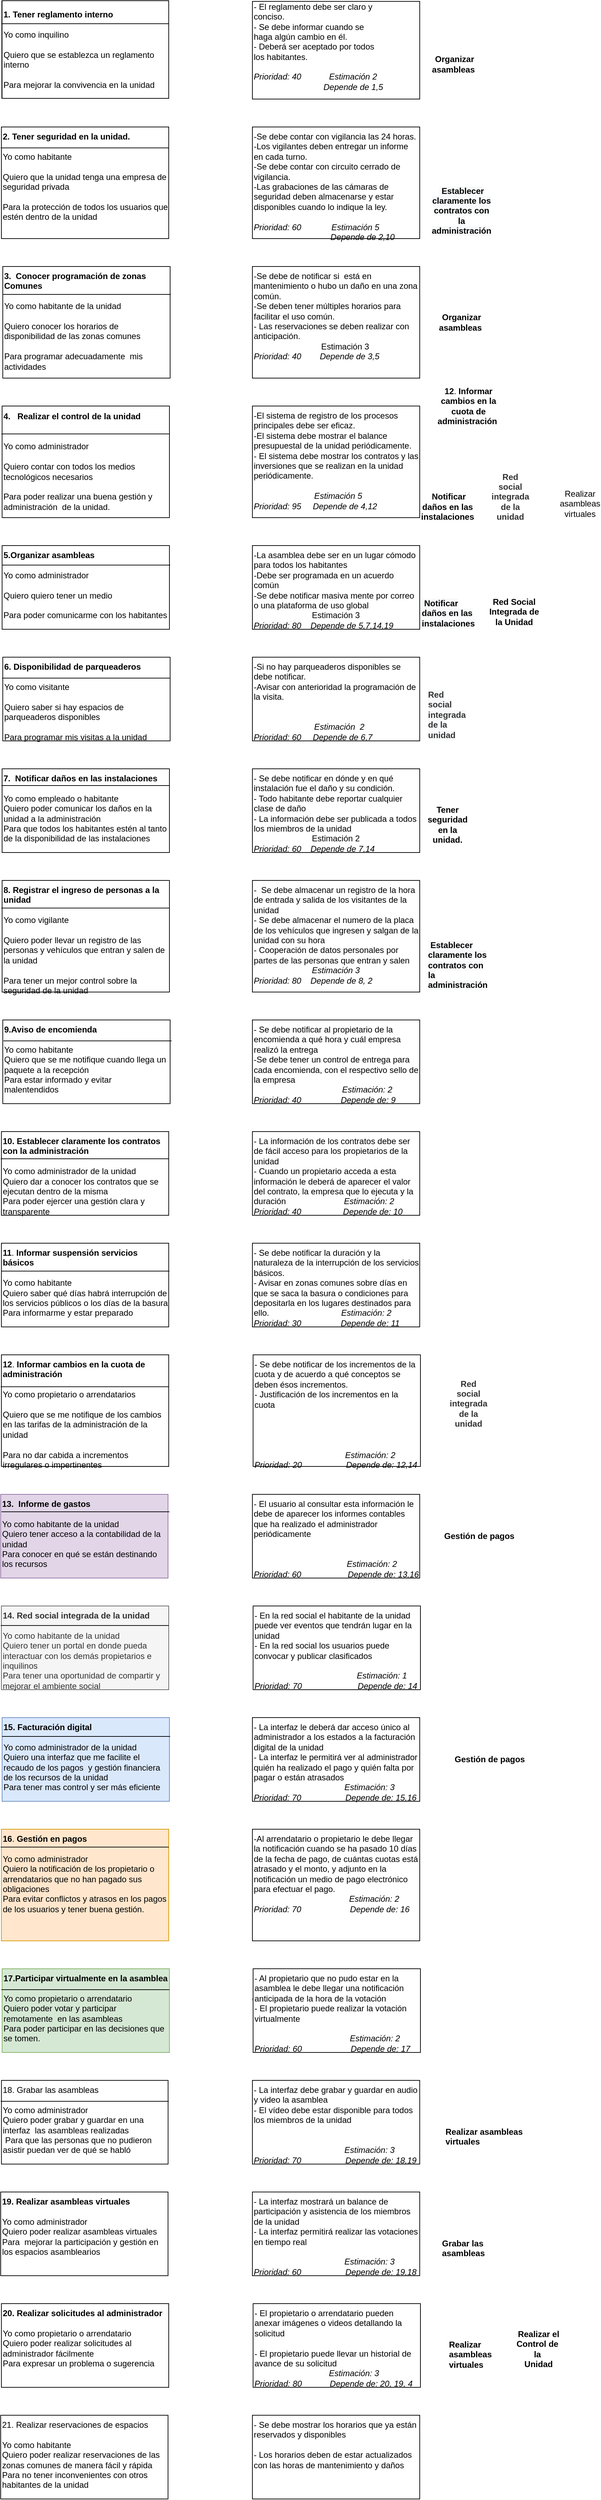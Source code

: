 <mxfile version="13.6.5" type="github">
  <diagram id="wNBqWbaNxDe87QmoSqn4" name="Page-1">
    <mxGraphModel dx="1108" dy="450" grid="1" gridSize="10" guides="1" tooltips="1" connect="1" arrows="1" fold="1" page="1" pageScale="1" pageWidth="827" pageHeight="1169" math="0" shadow="0">
      <root>
        <mxCell id="0" />
        <mxCell id="1" parent="0" />
        <mxCell id="svupegZ1BK7ZTZ6G6fqw-2" value="" style="rounded=0;whiteSpace=wrap;html=1;align=left;" parent="1" vertex="1">
          <mxGeometry x="400" y="20" width="240" height="140" as="geometry" />
        </mxCell>
        <mxCell id="svupegZ1BK7ZTZ6G6fqw-7" value="- El reglamento debe ser claro y conciso.&lt;br&gt;- Se debe informar cuando se haga algún cambio en él.&lt;br&gt;- Deberá ser aceptado por todos los habitantes.&lt;br&gt;&lt;br&gt;&lt;i&gt;Prioridad: 40&amp;nbsp; &amp;nbsp; &amp;nbsp; &amp;nbsp; &amp;nbsp; &amp;nbsp; Estimación 2&lt;br&gt;&amp;nbsp; &amp;nbsp; &amp;nbsp; &amp;nbsp; &amp;nbsp; &amp;nbsp; &amp;nbsp; &amp;nbsp; &amp;nbsp; &amp;nbsp; &amp;nbsp; &amp;nbsp; &amp;nbsp; &amp;nbsp; &amp;nbsp; Depende de 1,5&lt;br&gt;&lt;/i&gt;" style="text;html=1;strokeColor=none;fillColor=none;align=left;verticalAlign=middle;whiteSpace=wrap;rounded=0;" parent="1" vertex="1">
          <mxGeometry x="400" y="70" width="190" height="30" as="geometry" />
        </mxCell>
        <mxCell id="svupegZ1BK7ZTZ6G6fqw-10" value="-Se debe contar con vigilancia las 24 horas.&lt;br&gt;-Los vigilantes deben entregar un informe en cada turno.&lt;br&gt;-Se debe contar con circuito cerrado de vigilancia.&lt;br&gt;-Las grabaciones de las cámaras de seguridad deben almacenarse y estar disponibles cuando lo indique la ley.&lt;br&gt;&lt;br&gt;&lt;i&gt;Prioridad: 60&amp;nbsp; &amp;nbsp; &amp;nbsp; &amp;nbsp; &amp;nbsp; &amp;nbsp; &amp;nbsp;Estimación 5&amp;nbsp; &amp;nbsp; &amp;nbsp; &amp;nbsp; &amp;nbsp;&lt;br&gt;&amp;nbsp; &amp;nbsp; &amp;nbsp; &amp;nbsp; &amp;nbsp; &amp;nbsp; &amp;nbsp; &amp;nbsp; &amp;nbsp; &amp;nbsp; &amp;nbsp; &amp;nbsp; &amp;nbsp; &amp;nbsp; &amp;nbsp; &amp;nbsp; &amp;nbsp;Depende de 2,10&lt;br&gt;&lt;br&gt;&lt;/i&gt;" style="rounded=0;whiteSpace=wrap;html=1;align=left;labelPosition=center;verticalLabelPosition=middle;verticalAlign=top;labelBackgroundColor=none;labelBorderColor=none;" parent="1" vertex="1">
          <mxGeometry x="400" y="200" width="240" height="160" as="geometry" />
        </mxCell>
        <mxCell id="svupegZ1BK7ZTZ6G6fqw-12" value="-Se debe de notificar si&amp;nbsp; está en mantenimiento o hubo un daño en una zona común.&lt;br&gt;-Se deben tener múltiples horarios para facilitar el uso común.&lt;br&gt;- Las reservaciones se deben realizar con anticipación.&lt;br&gt;&amp;nbsp; &amp;nbsp; &amp;nbsp; &amp;nbsp; &amp;nbsp; &amp;nbsp; &amp;nbsp; &amp;nbsp; &amp;nbsp; &amp;nbsp; &amp;nbsp; &amp;nbsp; &amp;nbsp; &amp;nbsp; &amp;nbsp;Estimación 3&lt;br&gt;&lt;i&gt;Prioridad: 40&amp;nbsp; &amp;nbsp; &amp;nbsp; &amp;nbsp; Depende de 3,5&lt;/i&gt;" style="rounded=0;whiteSpace=wrap;html=1;align=left;labelPosition=center;verticalLabelPosition=middle;verticalAlign=top;labelBackgroundColor=none;labelBorderColor=none;" parent="1" vertex="1">
          <mxGeometry x="400" y="400" width="240" height="160" as="geometry" />
        </mxCell>
        <mxCell id="svupegZ1BK7ZTZ6G6fqw-14" value="-El sistema de registro de los procesos principales debe ser eficaz.&lt;br&gt;-El sistema debe mostrar el balance presupuestal de la unidad periódicamente.&lt;br&gt;- El sistema debe mostrar los contratos y las inversiones que se realizan en la unidad periódicamente.&lt;br&gt;&lt;br&gt;&lt;i&gt;&amp;nbsp; &amp;nbsp; &amp;nbsp; &amp;nbsp; &amp;nbsp; &amp;nbsp; &amp;nbsp; &amp;nbsp; &amp;nbsp; &amp;nbsp; &amp;nbsp; &amp;nbsp; &amp;nbsp; Estimación&amp;nbsp;5&lt;br&gt;Prioridad: 95&amp;nbsp; &amp;nbsp; &amp;nbsp;Depende de 4,12&lt;/i&gt;" style="rounded=0;whiteSpace=wrap;html=1;align=left;labelPosition=center;verticalLabelPosition=middle;verticalAlign=top;labelBackgroundColor=none;labelBorderColor=none;" parent="1" vertex="1">
          <mxGeometry x="400" y="600" width="240" height="160" as="geometry" />
        </mxCell>
        <mxCell id="svupegZ1BK7ZTZ6G6fqw-16" value="-La asamblea debe ser en un lugar cómodo para todos los habitantes&lt;br&gt;-Debe ser programada en un acuerdo común&lt;br&gt;-Se debe notificar masiva mente por correo o una plataforma de uso global&lt;br&gt;&amp;nbsp; &amp;nbsp; &amp;nbsp; &amp;nbsp; &amp;nbsp; &amp;nbsp; &amp;nbsp; &amp;nbsp; &amp;nbsp; &amp;nbsp; &amp;nbsp; &amp;nbsp; &amp;nbsp;Estimación 3&amp;nbsp;&lt;br&gt;&lt;i&gt;Prioridad: 80&amp;nbsp; &amp;nbsp; Depende de 5,7,14,19&lt;/i&gt;" style="rounded=0;whiteSpace=wrap;html=1;align=left;labelPosition=center;verticalLabelPosition=middle;verticalAlign=top;labelBackgroundColor=none;labelBorderColor=none;" parent="1" vertex="1">
          <mxGeometry x="400" y="800" width="240" height="120" as="geometry" />
        </mxCell>
        <mxCell id="svupegZ1BK7ZTZ6G6fqw-19" value="-Si no hay parqueaderos disponibles se debe notificar.&lt;br&gt;-Avisar con anterioridad la programación de la visita.&lt;br&gt;&lt;br&gt;&lt;i&gt;&lt;br&gt;&amp;nbsp; &amp;nbsp; &amp;nbsp; &amp;nbsp; &amp;nbsp; &amp;nbsp; &amp;nbsp; &amp;nbsp; &amp;nbsp; &amp;nbsp; &amp;nbsp; &amp;nbsp; &amp;nbsp; Estimación&amp;nbsp; 2&amp;nbsp;&lt;br&gt;Prioridad: 60&amp;nbsp; &amp;nbsp; &amp;nbsp;Depende de 6,7&lt;/i&gt;" style="rounded=0;whiteSpace=wrap;html=1;align=left;labelPosition=center;verticalLabelPosition=middle;verticalAlign=top;labelBackgroundColor=none;labelBorderColor=none;" parent="1" vertex="1">
          <mxGeometry x="400" y="960" width="240" height="120" as="geometry" />
        </mxCell>
        <mxCell id="GmmOpCF_TdwQESO5ywc--2" value="- Se debe notificar en dónde y en qué instalación fue el daño y su condición.&lt;br&gt;- Todo habitante debe reportar cualquier clase de daño&lt;br&gt;- La información debe ser publicada a todos los miembros de la unidad&lt;br&gt;&amp;nbsp; &amp;nbsp; &amp;nbsp; &amp;nbsp; &amp;nbsp; &amp;nbsp; &amp;nbsp; &amp;nbsp; &amp;nbsp; &amp;nbsp; &amp;nbsp; &amp;nbsp; &amp;nbsp;Estimación 2&lt;br&gt;&lt;i&gt;Prioridad: 60&amp;nbsp; &amp;nbsp; Depende de 7,14&lt;/i&gt;" style="rounded=0;whiteSpace=wrap;html=1;align=left;labelPosition=center;verticalLabelPosition=middle;verticalAlign=top;labelBackgroundColor=none;labelBorderColor=none;" parent="1" vertex="1">
          <mxGeometry x="400" y="1120" width="240" height="120" as="geometry" />
        </mxCell>
        <mxCell id="GmmOpCF_TdwQESO5ywc--4" value="-&amp;nbsp; Se debe almacenar un registro de la hora de entrada y salida de los visitantes de la unidad&amp;nbsp;&lt;br&gt;- Se debe almacenar el numero de la placa de los vehículos que ingresen y salgan de la unidad con su hora&lt;br&gt;- Cooperación de datos personales por partes de las personas que entran y salen&amp;nbsp;&lt;br&gt;&lt;i&gt;&amp;nbsp; &amp;nbsp; &amp;nbsp; &amp;nbsp; &amp;nbsp; &amp;nbsp; &amp;nbsp; &amp;nbsp; &amp;nbsp; &amp;nbsp; &amp;nbsp; &amp;nbsp; &amp;nbsp;Estimación 3&lt;br&gt;Prioridad: 80&amp;nbsp; &amp;nbsp; Depende de 8, 2&lt;/i&gt;" style="rounded=0;whiteSpace=wrap;html=1;align=left;labelPosition=center;verticalLabelPosition=middle;verticalAlign=top;labelBackgroundColor=none;labelBorderColor=none;" parent="1" vertex="1">
          <mxGeometry x="400" y="1280" width="240" height="160" as="geometry" />
        </mxCell>
        <mxCell id="GmmOpCF_TdwQESO5ywc--6" value="- Se debe notificar al propietario de la encomienda a qué hora y cuál empresa realizó la entrega&amp;nbsp;&lt;br&gt;-Se debe tener un control de entrega para cada encomienda, con el respectivo sello de la empresa&lt;br&gt;&amp;nbsp; &amp;nbsp; &amp;nbsp; &amp;nbsp; &amp;nbsp; &amp;nbsp; &amp;nbsp; &amp;nbsp; &amp;nbsp; &amp;nbsp; &amp;nbsp; &amp;nbsp; &amp;nbsp; &amp;nbsp; &amp;nbsp; &amp;nbsp; &amp;nbsp; &amp;nbsp; &amp;nbsp; &lt;i&gt;Estimación: 2&lt;/i&gt;&lt;br&gt;&lt;i&gt;Prioridad: 40&amp;nbsp; &amp;nbsp; &amp;nbsp; &amp;nbsp; &amp;nbsp; &amp;nbsp; &amp;nbsp; &amp;nbsp; &amp;nbsp;Depende de: 9&lt;/i&gt;" style="rounded=0;whiteSpace=wrap;html=1;align=left;labelPosition=center;verticalLabelPosition=middle;verticalAlign=top;labelBackgroundColor=none;labelBorderColor=none;" parent="1" vertex="1">
          <mxGeometry x="400" y="1480" width="240" height="120" as="geometry" />
        </mxCell>
        <mxCell id="wmToTJCJ_HMqrvunaIP7-2" value="- La información de los contratos debe ser de fácil acceso para los propietarios de la unidad&amp;nbsp;&lt;br&gt;- Cuando un propietario acceda a esta información le deberá de aparecer el valor del contrato, la empresa que lo ejecuta y la duración&amp;nbsp; &amp;nbsp; &amp;nbsp; &amp;nbsp; &amp;nbsp; &amp;nbsp; &amp;nbsp; &amp;nbsp; &amp;nbsp; &amp;nbsp; &amp;nbsp; &amp;nbsp; &amp;nbsp;&lt;i&gt;Estimación: 2&lt;/i&gt;&lt;br&gt;&lt;i&gt;Prioridad: 40&amp;nbsp; &amp;nbsp; &amp;nbsp; &amp;nbsp; &amp;nbsp; &amp;nbsp; &amp;nbsp; &amp;nbsp; &amp;nbsp; Depende de: 10&lt;/i&gt;" style="rounded=0;whiteSpace=wrap;html=1;align=left;labelPosition=center;verticalLabelPosition=middle;verticalAlign=top;labelBackgroundColor=none;labelBorderColor=none;" parent="1" vertex="1">
          <mxGeometry x="400" y="1640" width="240" height="120" as="geometry" />
        </mxCell>
        <mxCell id="GmmOpCF_TdwQESO5ywc--8" value="- Se debe notificar la duración y la naturaleza de la interrupción de los servicios básicos.&lt;br&gt;- Avisar en zonas comunes sobre días en que se saca la basura o condiciones para depositarla en los lugares destinados para ello.&amp;nbsp; &amp;nbsp; &amp;nbsp; &amp;nbsp; &amp;nbsp; &amp;nbsp; &amp;nbsp; &amp;nbsp; &amp;nbsp; &amp;nbsp; &amp;nbsp; &amp;nbsp; &amp;nbsp; &amp;nbsp; &amp;nbsp; &amp;nbsp;&lt;i&gt;Estimación: 2&lt;br&gt;Prioridad: 30&amp;nbsp; &amp;nbsp; &amp;nbsp; &amp;nbsp; &amp;nbsp; &amp;nbsp; &amp;nbsp; &amp;nbsp; &amp;nbsp;Depende de: 11&lt;/i&gt;" style="rounded=0;whiteSpace=wrap;html=1;align=left;labelPosition=center;verticalLabelPosition=middle;verticalAlign=top;labelBackgroundColor=none;labelBorderColor=none;" parent="1" vertex="1">
          <mxGeometry x="400" y="1800" width="240" height="120" as="geometry" />
        </mxCell>
        <mxCell id="GmmOpCF_TdwQESO5ywc--10" value="- Se debe notificar de los incrementos de la cuota y de acuerdo a qué conceptos se deben ésos incrementos.&lt;br&gt;- Justificación de los incrementos en la cuota&lt;br&gt;&lt;br&gt;&lt;br&gt;&lt;br&gt;&lt;br&gt;&amp;nbsp; &amp;nbsp; &amp;nbsp; &amp;nbsp; &amp;nbsp; &amp;nbsp; &amp;nbsp; &amp;nbsp; &amp;nbsp; &amp;nbsp; &amp;nbsp; &amp;nbsp; &amp;nbsp; &amp;nbsp; &amp;nbsp; &amp;nbsp; &amp;nbsp; &amp;nbsp; &amp;nbsp; &amp;nbsp;&lt;i&gt;Estimación: 2&lt;/i&gt;&lt;br&gt;&lt;i&gt;Prioridad: 20&amp;nbsp; &amp;nbsp; &amp;nbsp; &amp;nbsp; &amp;nbsp; &amp;nbsp; &amp;nbsp; &amp;nbsp; &amp;nbsp; &amp;nbsp;Depende de: 12,14&amp;nbsp; &amp;nbsp; &amp;nbsp; &amp;nbsp; &amp;nbsp; &amp;nbsp; &amp;nbsp; &amp;nbsp; &amp;nbsp; &amp;nbsp;&lt;/i&gt;" style="rounded=0;whiteSpace=wrap;html=1;align=left;labelPosition=center;verticalLabelPosition=middle;verticalAlign=top;labelBackgroundColor=none;labelBorderColor=none;" parent="1" vertex="1">
          <mxGeometry x="401" y="1960" width="240" height="160" as="geometry" />
        </mxCell>
        <mxCell id="EFDIbAfgCz1s7sX5n9Mg-2" value="- El usuario al consultar esta información le debe de aparecer los informes contables que ha realizado el administrador periódicamente&lt;br&gt;&lt;br&gt;&lt;br&gt;&amp;nbsp; &amp;nbsp; &amp;nbsp; &amp;nbsp; &amp;nbsp; &amp;nbsp; &amp;nbsp; &amp;nbsp; &amp;nbsp; &amp;nbsp; &amp;nbsp; &amp;nbsp; &amp;nbsp; &amp;nbsp; &amp;nbsp; &amp;nbsp; &amp;nbsp; &amp;nbsp; &amp;nbsp; &amp;nbsp; &lt;i&gt;Estimación: 2&lt;/i&gt;&lt;br&gt;&lt;i&gt;Prioridad: 60&amp;nbsp; &amp;nbsp; &amp;nbsp; &amp;nbsp; &amp;nbsp; &amp;nbsp; &amp;nbsp; &amp;nbsp; &amp;nbsp; &amp;nbsp; Depende de: 13,16&lt;/i&gt;" style="rounded=0;whiteSpace=wrap;html=1;align=left;labelPosition=center;verticalLabelPosition=middle;verticalAlign=top;labelBackgroundColor=none;labelBorderColor=none;" vertex="1" parent="1">
          <mxGeometry x="400" y="2160" width="240" height="120" as="geometry" />
        </mxCell>
        <mxCell id="EFDIbAfgCz1s7sX5n9Mg-3" value="- En la red social el habitante de la unidad puede ver eventos que tendrán lugar en la unidad&lt;br&gt;- En la red social los usuarios puede convocar y publicar clasificados&lt;br&gt;&lt;br&gt;&amp;nbsp; &amp;nbsp; &amp;nbsp; &amp;nbsp; &amp;nbsp; &amp;nbsp; &amp;nbsp; &amp;nbsp; &amp;nbsp; &amp;nbsp; &amp;nbsp; &amp;nbsp; &amp;nbsp; &amp;nbsp; &amp;nbsp; &amp;nbsp; &amp;nbsp; &amp;nbsp; &amp;nbsp; &amp;nbsp; &amp;nbsp; &amp;nbsp; &lt;i&gt;Estimación: 1&lt;br&gt;Prioridad: 70&amp;nbsp; &amp;nbsp; &amp;nbsp; &amp;nbsp; &amp;nbsp; &amp;nbsp; &amp;nbsp; &amp;nbsp; &amp;nbsp; &amp;nbsp; &amp;nbsp; &amp;nbsp; Depende de: 14&lt;/i&gt;" style="rounded=0;whiteSpace=wrap;html=1;align=left;labelPosition=center;verticalLabelPosition=middle;verticalAlign=top;labelBackgroundColor=none;labelBorderColor=none;" vertex="1" parent="1">
          <mxGeometry x="401" y="2320" width="240" height="120" as="geometry" />
        </mxCell>
        <mxCell id="fJNXB6Iudmitxb3w2NpN-2" value="- La interfaz le deberá dar acceso único al administrador a los estados a la facturación digital de la unidad&lt;br&gt;- La interfaz le permitirá ver al administrador quién ha realizado el pago y quién falta por pagar o están atrasados&lt;br&gt;&amp;nbsp; &amp;nbsp; &amp;nbsp; &amp;nbsp; &amp;nbsp; &amp;nbsp; &amp;nbsp; &amp;nbsp; &amp;nbsp; &amp;nbsp; &amp;nbsp; &amp;nbsp; &amp;nbsp; &amp;nbsp; &amp;nbsp; &amp;nbsp; &amp;nbsp; &amp;nbsp; &amp;nbsp; &amp;nbsp;&lt;i&gt;Estimación: 3&lt;br&gt;Prioridad: 70&amp;nbsp; &amp;nbsp; &amp;nbsp; &amp;nbsp; &amp;nbsp; &amp;nbsp; &amp;nbsp; &amp;nbsp; &amp;nbsp; &amp;nbsp;Depende de: 15,16&lt;/i&gt;" style="rounded=0;whiteSpace=wrap;html=1;align=left;labelPosition=center;verticalLabelPosition=middle;verticalAlign=top;labelBackgroundColor=none;labelBorderColor=none;" vertex="1" parent="1">
          <mxGeometry x="400" y="2480" width="240" height="120" as="geometry" />
        </mxCell>
        <mxCell id="fJNXB6Iudmitxb3w2NpN-3" value="-Al arrendatario o propietario le debe llegar la notificación cuando se ha pasado 10 días de la fecha de pago, de cuántas cuotas está atrasado y el monto, y&amp;nbsp;adjunto en la notificación un medio de pago electrónico para efectuar el pago.&lt;br&gt;&amp;nbsp; &amp;nbsp; &amp;nbsp; &amp;nbsp; &amp;nbsp; &amp;nbsp; &amp;nbsp; &amp;nbsp; &amp;nbsp; &amp;nbsp; &amp;nbsp; &amp;nbsp; &amp;nbsp; &amp;nbsp; &amp;nbsp; &amp;nbsp; &amp;nbsp; &amp;nbsp; &amp;nbsp; &amp;nbsp; &amp;nbsp;&lt;i&gt;Estimación: 2&lt;br&gt;Prioridad: 70&amp;nbsp; &amp;nbsp; &amp;nbsp; &amp;nbsp; &amp;nbsp; &amp;nbsp; &amp;nbsp; &amp;nbsp; &amp;nbsp; &amp;nbsp; &amp;nbsp;Depende de: 16&lt;/i&gt;&lt;br&gt;&lt;br&gt;" style="rounded=0;whiteSpace=wrap;html=1;align=left;labelPosition=center;verticalLabelPosition=middle;verticalAlign=top;labelBackgroundColor=none;labelBorderColor=none;" vertex="1" parent="1">
          <mxGeometry x="400" y="2640" width="240" height="160" as="geometry" />
        </mxCell>
        <mxCell id="fJNXB6Iudmitxb3w2NpN-5" value="- Al propietario que no pudo estar en la asamblea le debe llegar una notificación anticipada de la hora de la votación&amp;nbsp;&lt;br&gt;- El propietario puede realizar la votación virtualmente&amp;nbsp;&lt;br&gt;&lt;br&gt;&amp;nbsp; &amp;nbsp; &amp;nbsp; &amp;nbsp; &amp;nbsp; &amp;nbsp; &amp;nbsp; &amp;nbsp; &amp;nbsp; &amp;nbsp; &amp;nbsp; &amp;nbsp; &amp;nbsp; &amp;nbsp; &amp;nbsp; &amp;nbsp; &amp;nbsp; &amp;nbsp; &amp;nbsp; &amp;nbsp; &amp;nbsp;&lt;i&gt;Estimación: 2&lt;br&gt;Prioridad: 60&amp;nbsp; &amp;nbsp; &amp;nbsp; &amp;nbsp; &amp;nbsp; &amp;nbsp; &amp;nbsp; &amp;nbsp; &amp;nbsp; &amp;nbsp; &amp;nbsp;Depende de: 17&lt;/i&gt;" style="rounded=0;whiteSpace=wrap;html=1;align=left;labelPosition=center;verticalLabelPosition=middle;verticalAlign=top;labelBackgroundColor=none;labelBorderColor=none;" vertex="1" parent="1">
          <mxGeometry x="401" y="2840" width="240" height="120" as="geometry" />
        </mxCell>
        <mxCell id="EFDIbAfgCz1s7sX5n9Mg-8" value="- La interfaz debe grabar y guardar en audio y video la asamblea&lt;br&gt;- El vídeo debe estar disponible para todos los miembros de la unidad&lt;br&gt;&lt;br&gt;&lt;br&gt;&amp;nbsp; &amp;nbsp; &amp;nbsp; &amp;nbsp; &amp;nbsp; &amp;nbsp; &amp;nbsp; &amp;nbsp; &amp;nbsp; &amp;nbsp; &amp;nbsp; &amp;nbsp; &amp;nbsp; &amp;nbsp; &amp;nbsp; &amp;nbsp; &amp;nbsp; &amp;nbsp; &amp;nbsp; &amp;nbsp;&lt;i&gt;Estimación: 3&lt;br&gt;Prioridad: 70&amp;nbsp; &amp;nbsp; &amp;nbsp; &amp;nbsp; &amp;nbsp; &amp;nbsp; &amp;nbsp; &amp;nbsp; &amp;nbsp; &amp;nbsp;Depende de: 18,19&lt;/i&gt;" style="rounded=0;whiteSpace=wrap;html=1;align=left;labelPosition=center;verticalLabelPosition=middle;verticalAlign=top;labelBackgroundColor=none;labelBorderColor=none;" vertex="1" parent="1">
          <mxGeometry x="400" y="3000" width="240" height="120" as="geometry" />
        </mxCell>
        <mxCell id="KY7rtoQUxeBR3fSWKeVi-1" value="," style="text;html=1;align=center;verticalAlign=middle;resizable=0;points=[];autosize=1;" vertex="1" parent="1">
          <mxGeometry x="390" y="2870" width="20" height="20" as="geometry" />
        </mxCell>
        <mxCell id="KY7rtoQUxeBR3fSWKeVi-25" value="" style="group" connectable="0" vertex="1" parent="1">
          <mxGeometry x="40" y="1280" width="241" height="160" as="geometry" />
        </mxCell>
        <mxCell id="GmmOpCF_TdwQESO5ywc--3" value="&lt;b&gt;&lt;font style=&quot;font-size: 12px&quot;&gt;8. Registrar el ingreso de personas a la unidad&lt;/font&gt;&lt;/b&gt;&lt;br&gt;&lt;br&gt;Yo como vigilante&lt;br&gt;&amp;nbsp;&lt;br&gt;Quiero poder llevar un registro de las personas y vehículos que entran y salen de la unidad&lt;br&gt;&lt;br&gt;Para tener un mejor control sobre la seguridad de la unidad" style="rounded=0;whiteSpace=wrap;html=1;align=left;labelPosition=center;verticalLabelPosition=middle;verticalAlign=top;labelBackgroundColor=none;labelBorderColor=none;" parent="KY7rtoQUxeBR3fSWKeVi-25" vertex="1">
          <mxGeometry x="1" width="240" height="160" as="geometry" />
        </mxCell>
        <mxCell id="KY7rtoQUxeBR3fSWKeVi-11" value="" style="endArrow=none;html=1;entryX=1;entryY=1;entryDx=0;entryDy=0;" edge="1" parent="KY7rtoQUxeBR3fSWKeVi-25">
          <mxGeometry width="50" height="50" relative="1" as="geometry">
            <mxPoint y="39.667" as="sourcePoint" />
            <mxPoint x="241" y="39.667" as="targetPoint" />
          </mxGeometry>
        </mxCell>
        <mxCell id="EFDIbAfgCz1s7sX5n9Mg-9" value="&lt;b&gt;19.&lt;/b&gt; &lt;b&gt;Realizar asambleas virtuales&lt;/b&gt;&lt;br&gt;&lt;br&gt;Yo como administrador&amp;nbsp;&lt;br&gt;Quiero poder realizar asambleas virtuales&lt;br&gt;Para&amp;nbsp; mejorar la participación y gestión en los espacios asamblearios" style="rounded=0;whiteSpace=wrap;html=1;align=left;labelPosition=center;verticalLabelPosition=middle;verticalAlign=top;labelBackgroundColor=none;labelBorderColor=none;" vertex="1" parent="1">
          <mxGeometry x="39" y="3160" width="240" height="120" as="geometry" />
        </mxCell>
        <mxCell id="KY7rtoQUxeBR3fSWKeVi-26" value="" style="group" connectable="0" vertex="1" parent="1">
          <mxGeometry x="42" y="1480" width="242" height="120" as="geometry" />
        </mxCell>
        <mxCell id="KY7rtoQUxeBR3fSWKeVi-35" value="" style="group" connectable="0" vertex="1" parent="KY7rtoQUxeBR3fSWKeVi-26">
          <mxGeometry width="242" height="120" as="geometry" />
        </mxCell>
        <mxCell id="GmmOpCF_TdwQESO5ywc--5" value="&lt;b&gt;9.Aviso de encomienda&lt;br&gt;&lt;/b&gt;&lt;br&gt;Yo como habitante&amp;nbsp;&lt;br&gt;Quiero que se me notifique cuando llega un paquete a la recepción&lt;br&gt;Para estar informado y evitar malentendidos&amp;nbsp;" style="rounded=0;whiteSpace=wrap;html=1;align=left;labelPosition=center;verticalLabelPosition=middle;verticalAlign=top;labelBackgroundColor=none;labelBorderColor=none;" parent="KY7rtoQUxeBR3fSWKeVi-35" vertex="1">
          <mxGeometry width="240" height="120" as="geometry" />
        </mxCell>
        <mxCell id="KY7rtoQUxeBR3fSWKeVi-13" value="" style="endArrow=none;html=1;entryX=1;entryY=1;entryDx=0;entryDy=0;" edge="1" parent="KY7rtoQUxeBR3fSWKeVi-35">
          <mxGeometry width="50" height="50" relative="1" as="geometry">
            <mxPoint x="1" y="30" as="sourcePoint" />
            <mxPoint x="242" y="30" as="targetPoint" />
          </mxGeometry>
        </mxCell>
        <mxCell id="KY7rtoQUxeBR3fSWKeVi-27" value="" style="group" connectable="0" vertex="1" parent="1">
          <mxGeometry x="42" y="400" width="241" height="160" as="geometry" />
        </mxCell>
        <mxCell id="KY7rtoQUxeBR3fSWKeVi-45" value="" style="group" connectable="0" vertex="1" parent="KY7rtoQUxeBR3fSWKeVi-27">
          <mxGeometry width="241" height="160" as="geometry" />
        </mxCell>
        <mxCell id="svupegZ1BK7ZTZ6G6fqw-11" value="&lt;b&gt;&lt;font&gt;&lt;font style=&quot;font-size: 12px&quot;&gt;3.&amp;nbsp; Conocer programación de zonas Comunes&lt;/font&gt;&lt;br&gt;&lt;/font&gt;&lt;/b&gt;&lt;br&gt;Yo como habitante de la unidad&lt;br&gt;&lt;br&gt;Quiero conocer los horarios de disponibilidad de las zonas comunes&lt;br&gt;&amp;nbsp;&lt;br&gt;Para programar adecuadamente&amp;nbsp; mis actividades&amp;nbsp;" style="rounded=0;whiteSpace=wrap;html=1;align=left;labelPosition=center;verticalLabelPosition=middle;verticalAlign=top;labelBackgroundColor=none;labelBorderColor=none;" parent="KY7rtoQUxeBR3fSWKeVi-45" vertex="1">
          <mxGeometry width="240" height="160" as="geometry" />
        </mxCell>
        <mxCell id="KY7rtoQUxeBR3fSWKeVi-6" value="" style="endArrow=none;html=1;entryX=1;entryY=1;entryDx=0;entryDy=0;" edge="1" parent="KY7rtoQUxeBR3fSWKeVi-45">
          <mxGeometry width="50" height="50" relative="1" as="geometry">
            <mxPoint y="40.003" as="sourcePoint" />
            <mxPoint x="241" y="40.003" as="targetPoint" />
          </mxGeometry>
        </mxCell>
        <mxCell id="KY7rtoQUxeBR3fSWKeVi-28" value="" style="group" connectable="0" vertex="1" parent="1">
          <mxGeometry x="39" y="200" width="241" height="160" as="geometry" />
        </mxCell>
        <mxCell id="svupegZ1BK7ZTZ6G6fqw-8" value="&lt;font&gt;&lt;b&gt;&lt;font style=&quot;font-size: 12px&quot;&gt;2. Tener seguridad en la unidad.&lt;/font&gt;&lt;br&gt;&lt;/b&gt;&lt;/font&gt;&lt;br&gt;Yo como habitante&lt;br&gt;&amp;nbsp;&lt;br&gt;Quiero que la unidad tenga una empresa de seguridad privada&lt;br&gt;&lt;br&gt;Para la protección de todos los usuarios que estén dentro de la unidad" style="rounded=0;whiteSpace=wrap;html=1;align=left;labelPosition=center;verticalLabelPosition=middle;verticalAlign=top;labelBackgroundColor=none;labelBorderColor=none;" parent="KY7rtoQUxeBR3fSWKeVi-28" vertex="1">
          <mxGeometry x="1" width="240" height="160" as="geometry" />
        </mxCell>
        <mxCell id="KY7rtoQUxeBR3fSWKeVi-5" value="" style="endArrow=none;html=1;entryX=1;entryY=1;entryDx=0;entryDy=0;" edge="1" parent="KY7rtoQUxeBR3fSWKeVi-28">
          <mxGeometry width="50" height="50" relative="1" as="geometry">
            <mxPoint y="30" as="sourcePoint" />
            <mxPoint x="241" y="30" as="targetPoint" />
          </mxGeometry>
        </mxCell>
        <mxCell id="KY7rtoQUxeBR3fSWKeVi-30" value="" style="group;fillColor=#D4E1F5;" connectable="0" vertex="1" parent="1">
          <mxGeometry x="40" y="19" width="240" height="140" as="geometry" />
        </mxCell>
        <mxCell id="KY7rtoQUxeBR3fSWKeVi-46" value="" style="group;strokeColor=#d79b00;fillColor=#ffe6cc;" connectable="0" vertex="1" parent="KY7rtoQUxeBR3fSWKeVi-30">
          <mxGeometry width="240" height="140" as="geometry" />
        </mxCell>
        <mxCell id="svupegZ1BK7ZTZ6G6fqw-1" value="&lt;b&gt;1. Tener reglamento interno&lt;/b&gt;&lt;br&gt;&lt;br&gt;Yo como inquilino&lt;br&gt;&lt;br&gt;Quiero que se establezca un reglamento interno&lt;br&gt;&lt;br&gt;Para mejorar la convivencia en la unidad&lt;br&gt;" style="rounded=0;whiteSpace=wrap;html=1;align=left;" parent="KY7rtoQUxeBR3fSWKeVi-46" vertex="1">
          <mxGeometry x="0.996" width="239.004" height="140" as="geometry" />
        </mxCell>
        <mxCell id="KY7rtoQUxeBR3fSWKeVi-29" value="" style="endArrow=none;html=1;entryX=1;entryY=1;entryDx=0;entryDy=0;" edge="1" parent="KY7rtoQUxeBR3fSWKeVi-46">
          <mxGeometry width="50" height="50" relative="1" as="geometry">
            <mxPoint y="33" as="sourcePoint" />
            <mxPoint x="240" y="33" as="targetPoint" />
          </mxGeometry>
        </mxCell>
        <mxCell id="KY7rtoQUxeBR3fSWKeVi-31" value="" style="group" connectable="0" vertex="1" parent="1">
          <mxGeometry x="40" y="600" width="241" height="160" as="geometry" />
        </mxCell>
        <mxCell id="svupegZ1BK7ZTZ6G6fqw-13" value="&lt;b&gt;&lt;font style=&quot;font-size: 12px&quot;&gt;4.&amp;nbsp; &amp;nbsp;Realizar el control de la unidad&lt;/font&gt;&lt;/b&gt;&lt;span style=&quot;color: rgba(0 , 0 , 0 , 0) ; font-family: monospace&quot;&gt;&lt;b&gt;&lt;font size=&quot;3&quot;&gt;%&lt;/font&gt;&lt;/b&gt;&lt;span style=&quot;font-size: 0px&quot;&gt;3CmxGraphModel%3E%3Croot%3E%3CmxCell%20id%3D%220%22%2F%3E%3CmxCell%20id%3D%221%22%20parent%3D%220%22%2F%3E%3CmxCell%20id%3D%222%22%20value%3D%223.%26amp%3Bnbsp%3B%20Zonas%20Comunes%26lt%3Bbr%26gt%3BYo%20como%20habitante%26amp%3Bnbsp%3B%26lt%3Bbr%26gt%3BQuiero%20conocer%20los%20horarios%20de%20las%20zonas%20comunes%26amp%3Bnbsp%3B%26lt%3Bbr%26gt%3BPara%20programar%20mis%20actividades%26amp%3Bnbsp%3B%26lt%3Bbr%26gt%3B%22%20style%3D%22rounded%3D0%3BwhiteSpace%3Dwrap%3Bhtml%3D1%3Balign%3Dleft%3BlabelPosition%3Dcenter%3BverticalLabelPosition%3Dmiddle%3BverticalAlign%3Dtop%3BlabelBackgroundColor%3Dnone%3BlabelBorderColor%3Dnone%3B%22%20vertex%3D%221%22%20parent%3D%221%22%3E%3CmxGeometry%20x%3D%2240%22%20y%3D%22360%22%20width%3D%22240%22%20height%3D%22120%22%20as%3D%22geometry%22%2F%3E%3C%2FmxCell%3E%3C%2Froot%3E%3C%2FmxGraphModel%3E&lt;/span&gt;&lt;/span&gt;&lt;br&gt;&lt;br&gt;&lt;br&gt;Yo como administrador&lt;br&gt;&amp;nbsp;&lt;br&gt;Quiero contar con todos los medios tecnológicos necesarios&lt;br&gt;&lt;br&gt;Para poder realizar una buena gestión y administración&amp;nbsp; de la unidad." style="rounded=0;whiteSpace=wrap;html=1;align=left;labelPosition=center;verticalLabelPosition=middle;verticalAlign=top;labelBackgroundColor=none;labelBorderColor=none;" parent="KY7rtoQUxeBR3fSWKeVi-31" vertex="1">
          <mxGeometry x="1" width="240" height="160" as="geometry" />
        </mxCell>
        <mxCell id="KY7rtoQUxeBR3fSWKeVi-7" value="" style="endArrow=none;html=1;entryX=1;entryY=1;entryDx=0;entryDy=0;" edge="1" parent="KY7rtoQUxeBR3fSWKeVi-31">
          <mxGeometry width="50" height="50" relative="1" as="geometry">
            <mxPoint y="40" as="sourcePoint" />
            <mxPoint x="241" y="40" as="targetPoint" />
          </mxGeometry>
        </mxCell>
        <mxCell id="KY7rtoQUxeBR3fSWKeVi-32" value="" style="group" connectable="0" vertex="1" parent="1">
          <mxGeometry x="41" y="800" width="241" height="120" as="geometry" />
        </mxCell>
        <mxCell id="svupegZ1BK7ZTZ6G6fqw-15" value="&lt;font style=&quot;font-size: 12px&quot;&gt;&lt;font&gt;&lt;b&gt;5.Organizar asambleas&amp;nbsp;&lt;br&gt;&lt;br&gt;&lt;/b&gt;Yo como administrador&lt;br&gt;&amp;nbsp;&lt;br&gt;Quiero quiero tener un medio&lt;br&gt;&lt;br&gt;Para poder comunicarme con los habitantes&lt;b&gt;&lt;br&gt;&lt;/b&gt;&lt;/font&gt;&lt;/font&gt;" style="rounded=0;whiteSpace=wrap;html=1;align=left;labelPosition=center;verticalLabelPosition=middle;verticalAlign=top;labelBackgroundColor=none;labelBorderColor=none;" parent="KY7rtoQUxeBR3fSWKeVi-32" vertex="1">
          <mxGeometry width="240" height="120" as="geometry" />
        </mxCell>
        <mxCell id="KY7rtoQUxeBR3fSWKeVi-8" value="" style="endArrow=none;html=1;entryX=1;entryY=1;entryDx=0;entryDy=0;" edge="1" parent="KY7rtoQUxeBR3fSWKeVi-32">
          <mxGeometry width="50" height="50" relative="1" as="geometry">
            <mxPoint y="28" as="sourcePoint" />
            <mxPoint x="241" y="28" as="targetPoint" />
          </mxGeometry>
        </mxCell>
        <mxCell id="KY7rtoQUxeBR3fSWKeVi-33" value="" style="group" connectable="0" vertex="1" parent="1">
          <mxGeometry x="41" y="960" width="241" height="120" as="geometry" />
        </mxCell>
        <mxCell id="svupegZ1BK7ZTZ6G6fqw-17" value="&lt;b&gt;&lt;font&gt;&lt;font style=&quot;font-size: 12px&quot;&gt;6. Disponibilidad de parqueaderos&lt;/font&gt;&lt;br&gt;&lt;br&gt;&lt;/font&gt;&lt;/b&gt;Yo como visitante&lt;br&gt;&lt;br&gt;Quiero saber si hay espacios de parqueaderos disponibles&lt;br&gt;&lt;br&gt;Para programar mis visitas a la unidad" style="rounded=0;whiteSpace=wrap;html=1;align=left;labelPosition=center;verticalLabelPosition=middle;verticalAlign=top;labelBackgroundColor=none;labelBorderColor=none;" parent="KY7rtoQUxeBR3fSWKeVi-33" vertex="1">
          <mxGeometry x="1" width="240" height="120" as="geometry" />
        </mxCell>
        <mxCell id="KY7rtoQUxeBR3fSWKeVi-9" value="" style="endArrow=none;html=1;entryX=1;entryY=1;entryDx=0;entryDy=0;" edge="1" parent="KY7rtoQUxeBR3fSWKeVi-33">
          <mxGeometry width="50" height="50" relative="1" as="geometry">
            <mxPoint y="30" as="sourcePoint" />
            <mxPoint x="241" y="30" as="targetPoint" />
          </mxGeometry>
        </mxCell>
        <mxCell id="KY7rtoQUxeBR3fSWKeVi-34" value="" style="group" connectable="0" vertex="1" parent="1">
          <mxGeometry x="40" y="1120" width="241" height="120" as="geometry" />
        </mxCell>
        <mxCell id="svupegZ1BK7ZTZ6G6fqw-21" value="&lt;b&gt;&lt;font&gt;&lt;font style=&quot;font-size: 12px&quot;&gt;7.&amp;nbsp; Notificar daños en las instalaciones&lt;br&gt;&lt;/font&gt;&lt;/font&gt;&lt;/b&gt;&lt;br&gt;Yo como empleado o habitante&amp;nbsp;&amp;nbsp;&lt;br&gt;Quiero poder comunicar los daños en la unidad a la administración&lt;br&gt;Para que todos los habitantes estén al tanto de la disponibilidad de las instalaciones&amp;nbsp;" style="rounded=0;whiteSpace=wrap;html=1;align=left;labelPosition=center;verticalLabelPosition=middle;verticalAlign=top;labelBackgroundColor=none;labelBorderColor=none;" parent="KY7rtoQUxeBR3fSWKeVi-34" vertex="1">
          <mxGeometry x="1" width="240" height="120" as="geometry" />
        </mxCell>
        <mxCell id="KY7rtoQUxeBR3fSWKeVi-10" value="" style="endArrow=none;html=1;entryX=1;entryY=1;entryDx=0;entryDy=0;" edge="1" parent="KY7rtoQUxeBR3fSWKeVi-34">
          <mxGeometry width="50" height="50" relative="1" as="geometry">
            <mxPoint y="24" as="sourcePoint" />
            <mxPoint x="241" y="24" as="targetPoint" />
          </mxGeometry>
        </mxCell>
        <mxCell id="KY7rtoQUxeBR3fSWKeVi-36" value="" style="group" connectable="0" vertex="1" parent="1">
          <mxGeometry x="39" y="1640" width="241" height="120" as="geometry" />
        </mxCell>
        <mxCell id="wmToTJCJ_HMqrvunaIP7-1" value="&lt;b&gt;10. Establecer claramente los contratos con la administración&lt;br&gt;&lt;/b&gt;&lt;br&gt;Yo como administrador de la unidad&lt;br&gt;Quiero dar a conocer los contratos que se ejecutan dentro de la misma&lt;br&gt;Para poder ejercer una gestión clara y transparente" style="rounded=0;whiteSpace=wrap;html=1;align=left;labelPosition=center;verticalLabelPosition=middle;verticalAlign=top;labelBackgroundColor=none;labelBorderColor=none;" parent="KY7rtoQUxeBR3fSWKeVi-36" vertex="1">
          <mxGeometry x="1" width="240" height="120" as="geometry" />
        </mxCell>
        <mxCell id="KY7rtoQUxeBR3fSWKeVi-12" value="" style="endArrow=none;html=1;entryX=1;entryY=1;entryDx=0;entryDy=0;" edge="1" parent="KY7rtoQUxeBR3fSWKeVi-36">
          <mxGeometry width="50" height="50" relative="1" as="geometry">
            <mxPoint y="39" as="sourcePoint" />
            <mxPoint x="241" y="39" as="targetPoint" />
          </mxGeometry>
        </mxCell>
        <mxCell id="KY7rtoQUxeBR3fSWKeVi-37" value="" style="group" connectable="0" vertex="1" parent="1">
          <mxGeometry x="40" y="1800" width="241" height="120" as="geometry" />
        </mxCell>
        <mxCell id="GmmOpCF_TdwQESO5ywc--7" value="&lt;b&gt;11&lt;/b&gt;. &lt;b&gt;Informar suspensión servicios básicos&lt;/b&gt;&lt;br&gt;&lt;br&gt;Yo como habitante&lt;br&gt;Quiero saber qué días habrá interrupción de los servicios públicos o los días de la basura&lt;br&gt;Para informarme y estar preparado" style="rounded=0;whiteSpace=wrap;html=1;align=left;labelPosition=center;verticalLabelPosition=middle;verticalAlign=top;labelBackgroundColor=none;labelBorderColor=none;" parent="KY7rtoQUxeBR3fSWKeVi-37" vertex="1">
          <mxGeometry width="240" height="120" as="geometry" />
        </mxCell>
        <mxCell id="KY7rtoQUxeBR3fSWKeVi-14" value="" style="endArrow=none;html=1;entryX=1;entryY=1;entryDx=0;entryDy=0;" edge="1" parent="KY7rtoQUxeBR3fSWKeVi-37">
          <mxGeometry width="50" height="50" relative="1" as="geometry">
            <mxPoint y="40" as="sourcePoint" />
            <mxPoint x="241" y="40" as="targetPoint" />
          </mxGeometry>
        </mxCell>
        <mxCell id="KY7rtoQUxeBR3fSWKeVi-38" value="" style="group" connectable="0" vertex="1" parent="1">
          <mxGeometry x="39" y="1960" width="241" height="160" as="geometry" />
        </mxCell>
        <mxCell id="GmmOpCF_TdwQESO5ywc--9" value="&lt;b&gt;12&lt;/b&gt;. &lt;b&gt;Informar cambios en la cuota de administración&amp;nbsp;&lt;/b&gt;&lt;br&gt;&lt;br&gt;Yo como propietario o arrendatarios&lt;br&gt;&amp;nbsp;&lt;br&gt;Quiero que se me notifique de los cambios en las tarifas de la administración de la unidad&lt;br&gt;&lt;br&gt;Para no dar cabida a incrementos irregulares o impertinentes" style="rounded=0;whiteSpace=wrap;html=1;align=left;labelPosition=center;verticalLabelPosition=middle;verticalAlign=top;labelBackgroundColor=none;labelBorderColor=none;" parent="KY7rtoQUxeBR3fSWKeVi-38" vertex="1">
          <mxGeometry x="1" width="240" height="160" as="geometry" />
        </mxCell>
        <mxCell id="KY7rtoQUxeBR3fSWKeVi-15" value="" style="endArrow=none;html=1;entryX=1;entryY=1;entryDx=0;entryDy=0;" edge="1" parent="KY7rtoQUxeBR3fSWKeVi-38">
          <mxGeometry width="50" height="50" relative="1" as="geometry">
            <mxPoint y="45.714" as="sourcePoint" />
            <mxPoint x="241" y="45.714" as="targetPoint" />
          </mxGeometry>
        </mxCell>
        <mxCell id="KY7rtoQUxeBR3fSWKeVi-39" value="" style="group" connectable="0" vertex="1" parent="1">
          <mxGeometry x="39" y="2160" width="242" height="120" as="geometry" />
        </mxCell>
        <mxCell id="GmmOpCF_TdwQESO5ywc--11" value="&lt;b&gt;13.&lt;/b&gt;&amp;nbsp; &lt;b&gt;Informe de gastos&lt;/b&gt;&amp;nbsp;&lt;br&gt;&lt;br&gt;Yo como habitante de la unidad&lt;br&gt;Quiero tener acceso a la contabilidad de la unidad&lt;br&gt;Para conocer en qué se están destinando los recursos&amp;nbsp;" style="rounded=0;whiteSpace=wrap;html=1;align=left;labelPosition=center;verticalLabelPosition=middle;verticalAlign=top;labelBackgroundColor=none;labelBorderColor=none;fillColor=#e1d5e7;strokeColor=#9673a6;" parent="KY7rtoQUxeBR3fSWKeVi-39" vertex="1">
          <mxGeometry width="240" height="120" as="geometry" />
        </mxCell>
        <mxCell id="KY7rtoQUxeBR3fSWKeVi-16" value="" style="endArrow=none;html=1;entryX=1;entryY=1;entryDx=0;entryDy=0;" edge="1" parent="KY7rtoQUxeBR3fSWKeVi-39">
          <mxGeometry width="50" height="50" relative="1" as="geometry">
            <mxPoint x="1" y="25" as="sourcePoint" />
            <mxPoint x="242" y="25" as="targetPoint" />
          </mxGeometry>
        </mxCell>
        <mxCell id="KY7rtoQUxeBR3fSWKeVi-40" value="" style="group" connectable="0" vertex="1" parent="1">
          <mxGeometry x="39" y="2320" width="241" height="120" as="geometry" />
        </mxCell>
        <mxCell id="GmmOpCF_TdwQESO5ywc--12" value="&lt;b&gt;14. Red social integrada de la unidad&lt;/b&gt;&lt;br&gt;&lt;br&gt;Yo como habitante de la unidad&lt;br&gt;Quiero tener un portal en donde pueda interactuar con los demás propietarios e inquilinos&lt;br&gt;Para tener una oportunidad de compartir y mejorar el ambiente social" style="rounded=0;whiteSpace=wrap;html=1;align=left;labelPosition=center;verticalLabelPosition=middle;verticalAlign=top;labelBackgroundColor=none;labelBorderColor=none;fillColor=#f5f5f5;strokeColor=#666666;fontColor=#333333;" parent="KY7rtoQUxeBR3fSWKeVi-40" vertex="1">
          <mxGeometry x="1" width="240" height="120" as="geometry" />
        </mxCell>
        <mxCell id="KY7rtoQUxeBR3fSWKeVi-17" value="" style="endArrow=none;html=1;entryX=1;entryY=1;entryDx=0;entryDy=0;" edge="1" parent="KY7rtoQUxeBR3fSWKeVi-40">
          <mxGeometry width="50" height="50" relative="1" as="geometry">
            <mxPoint y="28" as="sourcePoint" />
            <mxPoint x="241" y="28" as="targetPoint" />
          </mxGeometry>
        </mxCell>
        <mxCell id="KY7rtoQUxeBR3fSWKeVi-41" value="" style="group" connectable="0" vertex="1" parent="1">
          <mxGeometry x="41" y="2480" width="242" height="120" as="geometry" />
        </mxCell>
        <mxCell id="GmmOpCF_TdwQESO5ywc--14" value="&lt;b&gt;15.&amp;nbsp;Facturación digital&lt;/b&gt;&lt;br&gt;&lt;br&gt;Yo como administrador de la unidad&amp;nbsp;&lt;br&gt;Quiero una interfaz que me facilite el recaudo de los pagos&amp;nbsp; y gestión financiera de los recursos de la unidad&amp;nbsp;&lt;br&gt;Para tener mas control y ser más eficiente" style="rounded=0;whiteSpace=wrap;html=1;align=left;labelPosition=center;verticalLabelPosition=middle;verticalAlign=top;labelBackgroundColor=none;labelBorderColor=none;fillColor=#dae8fc;strokeColor=#6c8ebf;" parent="KY7rtoQUxeBR3fSWKeVi-41" vertex="1">
          <mxGeometry width="240" height="120" as="geometry" />
        </mxCell>
        <mxCell id="KY7rtoQUxeBR3fSWKeVi-18" value="" style="endArrow=none;html=1;entryX=1;entryY=1;entryDx=0;entryDy=0;" edge="1" parent="KY7rtoQUxeBR3fSWKeVi-41">
          <mxGeometry width="50" height="50" relative="1" as="geometry">
            <mxPoint y="27" as="sourcePoint" />
            <mxPoint x="241" y="27" as="targetPoint" />
          </mxGeometry>
        </mxCell>
        <mxCell id="KY7rtoQUxeBR3fSWKeVi-42" value="" style="group" connectable="0" vertex="1" parent="1">
          <mxGeometry x="39" y="2640" width="241" height="160" as="geometry" />
        </mxCell>
        <mxCell id="GmmOpCF_TdwQESO5ywc--15" value="&lt;b&gt;16&lt;/b&gt;. &lt;b&gt;Gestión en pagos&lt;/b&gt;&lt;br&gt;&lt;br&gt;Yo como administrador&amp;nbsp;&lt;br&gt;Quiero la notificación de los propietario o arrendatarios que no han pagado sus obligaciones&lt;br&gt;Para evitar conflictos y atrasos en los pagos de los usuarios y tener buena gestión." style="rounded=0;whiteSpace=wrap;html=1;align=left;labelPosition=center;verticalLabelPosition=middle;verticalAlign=top;labelBackgroundColor=none;labelBorderColor=none;fillColor=#ffe6cc;strokeColor=#d79b00;" parent="KY7rtoQUxeBR3fSWKeVi-42" vertex="1">
          <mxGeometry x="1" width="240" height="160" as="geometry" />
        </mxCell>
        <mxCell id="KY7rtoQUxeBR3fSWKeVi-19" value="" style="endArrow=none;html=1;entryX=1;entryY=1;entryDx=0;entryDy=0;" edge="1" parent="KY7rtoQUxeBR3fSWKeVi-42">
          <mxGeometry width="50" height="50" relative="1" as="geometry">
            <mxPoint y="25.667" as="sourcePoint" />
            <mxPoint x="241" y="25.667" as="targetPoint" />
          </mxGeometry>
        </mxCell>
        <mxCell id="KY7rtoQUxeBR3fSWKeVi-43" value="" style="group" connectable="0" vertex="1" parent="1">
          <mxGeometry x="40" y="2840" width="241" height="120" as="geometry" />
        </mxCell>
        <mxCell id="GmmOpCF_TdwQESO5ywc--16" value="&lt;b&gt;17.Participar virtualmente en la asamblea&lt;/b&gt;&lt;br&gt;&lt;br&gt;Yo como propietario o arrendatario&amp;nbsp;&lt;br&gt;Quiero poder votar y participar remotamente&amp;nbsp; en las asambleas &amp;nbsp;&lt;br&gt;Para poder participar en las decisiones que se tomen." style="rounded=0;whiteSpace=wrap;html=1;align=left;labelPosition=center;verticalLabelPosition=middle;verticalAlign=top;labelBackgroundColor=none;labelBorderColor=none;fillColor=#d5e8d4;strokeColor=#82b366;" parent="KY7rtoQUxeBR3fSWKeVi-43" vertex="1">
          <mxGeometry x="1" width="240" height="120" as="geometry" />
        </mxCell>
        <mxCell id="KY7rtoQUxeBR3fSWKeVi-20" value="" style="endArrow=none;html=1;entryX=1;entryY=1;entryDx=0;entryDy=0;" edge="1" parent="KY7rtoQUxeBR3fSWKeVi-43">
          <mxGeometry width="50" height="50" relative="1" as="geometry">
            <mxPoint y="30" as="sourcePoint" />
            <mxPoint x="241" y="30" as="targetPoint" />
          </mxGeometry>
        </mxCell>
        <mxCell id="KY7rtoQUxeBR3fSWKeVi-44" value="" style="group" connectable="0" vertex="1" parent="1">
          <mxGeometry x="60" y="3020" width="240" height="120" as="geometry" />
        </mxCell>
        <mxCell id="KY7rtoQUxeBR3fSWKeVi-49" value="" style="group" connectable="0" vertex="1" parent="KY7rtoQUxeBR3fSWKeVi-44">
          <mxGeometry x="-21" y="-20" width="241" height="120" as="geometry" />
        </mxCell>
        <mxCell id="EFDIbAfgCz1s7sX5n9Mg-7" value="18. Grabar las asambleas&lt;br&gt;&lt;br&gt;Yo como administrador&amp;nbsp;&lt;br&gt;Quiero poder grabar y guardar en una interfaz&amp;nbsp; las asambleas realizadas&lt;br&gt;&amp;nbsp;Para que las personas que no pudieron asistir puedan ver de qué se habló&amp;nbsp;" style="rounded=0;whiteSpace=wrap;html=1;align=left;labelPosition=center;verticalLabelPosition=middle;verticalAlign=top;labelBackgroundColor=none;labelBorderColor=none;" vertex="1" parent="KY7rtoQUxeBR3fSWKeVi-49">
          <mxGeometry x="1.083" width="239.004" height="120" as="geometry" />
        </mxCell>
        <mxCell id="KY7rtoQUxeBR3fSWKeVi-48" value="" style="endArrow=none;html=1;entryX=1;entryY=1;entryDx=0;entryDy=0;" edge="1" parent="KY7rtoQUxeBR3fSWKeVi-49">
          <mxGeometry width="50" height="50" relative="1" as="geometry">
            <mxPoint y="30" as="sourcePoint" />
            <mxPoint x="241" y="30" as="targetPoint" />
          </mxGeometry>
        </mxCell>
        <mxCell id="EFDIbAfgCz1s7sX5n9Mg-10" value="- La interfaz mostrará un balance de participación y asistencia de los miembros de la unidad&lt;br&gt;- La interfaz permitirá realizar las votaciones en tiempo real&lt;br&gt;&lt;br&gt;&amp;nbsp; &amp;nbsp; &amp;nbsp; &amp;nbsp; &amp;nbsp; &amp;nbsp; &amp;nbsp; &amp;nbsp; &amp;nbsp; &amp;nbsp; &amp;nbsp; &amp;nbsp; &amp;nbsp; &amp;nbsp; &amp;nbsp; &amp;nbsp; &amp;nbsp; &amp;nbsp; &amp;nbsp; &amp;nbsp;&lt;i&gt;Estimación: 3&lt;br&gt;Prioridad: 60&amp;nbsp; &amp;nbsp; &amp;nbsp; &amp;nbsp; &amp;nbsp; &amp;nbsp; &amp;nbsp; &amp;nbsp; &amp;nbsp; &amp;nbsp;Depende de: 19,18&lt;/i&gt;" style="rounded=0;whiteSpace=wrap;html=1;align=left;labelPosition=center;verticalLabelPosition=middle;verticalAlign=top;labelBackgroundColor=none;labelBorderColor=none;" vertex="1" parent="1">
          <mxGeometry x="400" y="3160" width="240" height="120" as="geometry" />
        </mxCell>
        <mxCell id="fJNXB6Iudmitxb3w2NpN-7" value="&lt;b style=&quot;text-align: left&quot;&gt;Organizar asambleas&amp;nbsp;&lt;/b&gt;" style="text;html=1;strokeColor=none;fillColor=none;align=center;verticalAlign=middle;whiteSpace=wrap;rounded=0;" vertex="1" parent="1">
          <mxGeometry x="670" y="100" width="40" height="20" as="geometry" />
        </mxCell>
        <mxCell id="fJNXB6Iudmitxb3w2NpN-8" value="&#xa;&#xa;&lt;b style=&quot;color: rgb(0, 0, 0); font-family: helvetica; font-size: 12px; font-style: normal; letter-spacing: normal; text-align: left; text-indent: 0px; text-transform: none; word-spacing: 0px; background-color: rgb(248, 249, 250);&quot;&gt;&lt;span&gt;&amp;nbsp;&lt;/span&gt;Establecer claramente los contratos con la administración&lt;/b&gt;&#xa;&#xa;" style="text;html=1;strokeColor=none;fillColor=none;align=center;verticalAlign=middle;whiteSpace=wrap;rounded=0;" vertex="1" parent="1">
          <mxGeometry x="680" y="310" width="40" height="20" as="geometry" />
        </mxCell>
        <mxCell id="fJNXB6Iudmitxb3w2NpN-9" value="&lt;b style=&quot;text-align: left&quot;&gt;Organizar asambleas&amp;nbsp;&lt;/b&gt;" style="text;html=1;strokeColor=none;fillColor=none;align=center;verticalAlign=middle;whiteSpace=wrap;rounded=0;" vertex="1" parent="1">
          <mxGeometry x="680" y="470" width="40" height="20" as="geometry" />
        </mxCell>
        <mxCell id="fJNXB6Iudmitxb3w2NpN-10" value="&lt;b style=&quot;text-align: left&quot;&gt;12&lt;/b&gt;&lt;span style=&quot;text-align: left&quot;&gt;.&amp;nbsp;&lt;/span&gt;&lt;b style=&quot;text-align: left&quot;&gt;Informar cambios en la cuota de administración&amp;nbsp;&lt;/b&gt;" style="text;html=1;strokeColor=none;fillColor=none;align=center;verticalAlign=middle;whiteSpace=wrap;rounded=0;" vertex="1" parent="1">
          <mxGeometry x="690" y="590" width="40" height="20" as="geometry" />
        </mxCell>
        <mxCell id="fJNXB6Iudmitxb3w2NpN-12" value="&lt;br&gt;&lt;br&gt;&lt;b style=&quot;font-family: &amp;#34;helvetica&amp;#34; ; text-align: left&quot;&gt;&amp;nbsp;Notificar daños en las instalaciones&lt;/b&gt;" style="text;html=1;strokeColor=none;fillColor=none;align=center;verticalAlign=middle;whiteSpace=wrap;rounded=0;" vertex="1" parent="1">
          <mxGeometry x="660" y="720" width="40" height="20" as="geometry" />
        </mxCell>
        <mxCell id="fJNXB6Iudmitxb3w2NpN-13" value="&lt;b style=&quot;color: rgb(51 , 51 , 51) ; text-align: left&quot;&gt;Red social integrada de la unidad&lt;/b&gt;" style="text;html=1;strokeColor=none;fillColor=none;align=center;verticalAlign=middle;whiteSpace=wrap;rounded=0;" vertex="1" parent="1">
          <mxGeometry x="750" y="720" width="40" height="20" as="geometry" />
        </mxCell>
        <mxCell id="fJNXB6Iudmitxb3w2NpN-14" value="&lt;br style=&quot;color: rgb(0, 0, 0); font-family: helvetica; font-size: 12px; font-style: normal; font-weight: 400; letter-spacing: normal; text-align: center; text-indent: 0px; text-transform: none; word-spacing: 0px; background-color: rgb(248, 249, 250);&quot;&gt;&lt;br style=&quot;color: rgb(0, 0, 0); font-family: helvetica; font-size: 12px; font-style: normal; font-weight: 400; letter-spacing: normal; text-align: center; text-indent: 0px; text-transform: none; word-spacing: 0px; background-color: rgb(248, 249, 250);&quot;&gt;&lt;b style=&quot;color: rgb(0, 0, 0); font-size: 12px; font-style: normal; letter-spacing: normal; text-indent: 0px; text-transform: none; word-spacing: 0px; background-color: rgb(248, 249, 250); font-family: helvetica; text-align: left;&quot;&gt;&amp;nbsp;Notificar daños en las instalaciones&lt;/b&gt;" style="text;whiteSpace=wrap;html=1;" vertex="1" parent="1">
          <mxGeometry x="641" y="840" width="59" height="60" as="geometry" />
        </mxCell>
        <mxCell id="fJNXB6Iudmitxb3w2NpN-15" value="&lt;b style=&quot;font-family: helvetica; font-size: 12px; font-style: normal; letter-spacing: normal; text-indent: 0px; text-transform: none; word-spacing: 0px; background-color: rgb(248, 249, 250); color: rgb(51, 51, 51); text-align: left;&quot;&gt;Red social integrada de la unidad&lt;/b&gt;" style="text;whiteSpace=wrap;html=1;" vertex="1" parent="1">
          <mxGeometry x="650" y="1000" width="50" height="30" as="geometry" />
        </mxCell>
        <mxCell id="fJNXB6Iudmitxb3w2NpN-24" value="&lt;b style=&quot;text-align: left&quot;&gt;Tener seguridad en la unidad.&lt;/b&gt;" style="text;html=1;strokeColor=none;fillColor=none;align=center;verticalAlign=middle;whiteSpace=wrap;rounded=0;" vertex="1" parent="1">
          <mxGeometry x="660" y="1190" width="40" height="20" as="geometry" />
        </mxCell>
        <mxCell id="EFDIbAfgCz1s7sX5n9Mg-11" value="&lt;b&gt;20.&lt;/b&gt; &lt;b&gt;Realizar solicitudes al administrador&lt;/b&gt;&lt;br&gt;&lt;br&gt;Yo como propietario o arrendatario&amp;nbsp;&lt;br&gt;Quiero poder realizar solicitudes al administrador fácilmente&lt;br&gt;Para expresar un problema o sugerencia&amp;nbsp;" style="rounded=0;whiteSpace=wrap;html=1;align=left;labelPosition=center;verticalLabelPosition=middle;verticalAlign=top;labelBackgroundColor=none;labelBorderColor=none;" vertex="1" parent="1">
          <mxGeometry x="40" y="3320" width="240" height="120" as="geometry" />
        </mxCell>
        <mxCell id="fJNXB6Iudmitxb3w2NpN-26" value="&lt;span style=&quot;text-align: left&quot;&gt;Realizar asambleas virtuales&lt;/span&gt;" style="text;html=1;strokeColor=none;fillColor=none;align=center;verticalAlign=middle;whiteSpace=wrap;rounded=0;" vertex="1" parent="1">
          <mxGeometry x="850" y="730" width="40" height="20" as="geometry" />
        </mxCell>
        <mxCell id="EFDIbAfgCz1s7sX5n9Mg-12" value="- El propietario o arrendatario pueden anexar imágenes o videos detallando la solicitud&lt;br&gt;&lt;br&gt;- El propietario puede llevar un historial de avance de su solicitud&lt;br&gt;&lt;i&gt;&amp;nbsp; &amp;nbsp; &amp;nbsp; &amp;nbsp; &amp;nbsp; &amp;nbsp; &amp;nbsp; &amp;nbsp; &amp;nbsp; &amp;nbsp; &amp;nbsp; &amp;nbsp; &amp;nbsp; &amp;nbsp; &amp;nbsp; &amp;nbsp; Estimación: 3&lt;br&gt;Prioridad: 80&amp;nbsp; &amp;nbsp; &amp;nbsp; &amp;nbsp; &amp;nbsp; &amp;nbsp; Depende de: 20, 19, 4&lt;/i&gt;" style="rounded=0;whiteSpace=wrap;html=1;align=left;labelPosition=center;verticalLabelPosition=middle;verticalAlign=top;labelBackgroundColor=none;labelBorderColor=none;" vertex="1" parent="1">
          <mxGeometry x="401" y="3320" width="240" height="120" as="geometry" />
        </mxCell>
        <mxCell id="EFDIbAfgCz1s7sX5n9Mg-13" value="21. Realizar reservaciones de espacios&lt;br&gt;&lt;br&gt;Yo como habitante&amp;nbsp;&lt;br&gt;Quiero poder realizar reservaciones de las zonas comunes de manera fácil y rápida&lt;br&gt;Para no tener inconvenientes con otros habitantes de la unidad" style="rounded=0;whiteSpace=wrap;html=1;align=left;labelPosition=center;verticalLabelPosition=middle;verticalAlign=top;labelBackgroundColor=none;labelBorderColor=none;" vertex="1" parent="1">
          <mxGeometry x="39" y="3480" width="240" height="120" as="geometry" />
        </mxCell>
        <mxCell id="fJNXB6Iudmitxb3w2NpN-28" value="&lt;br style=&quot;color: rgb(0, 0, 0); font-family: helvetica; font-size: 12px; font-style: normal; font-weight: 400; letter-spacing: normal; text-align: center; text-indent: 0px; text-transform: none; word-spacing: 0px; background-color: rgb(248, 249, 250);&quot;&gt;&lt;br style=&quot;color: rgb(0, 0, 0); font-family: helvetica; font-size: 12px; font-style: normal; font-weight: 400; letter-spacing: normal; text-align: center; text-indent: 0px; text-transform: none; word-spacing: 0px; background-color: rgb(248, 249, 250);&quot;&gt;&lt;b style=&quot;color: rgb(0, 0, 0); font-size: 12px; font-style: normal; letter-spacing: normal; text-indent: 0px; text-transform: none; word-spacing: 0px; font-family: helvetica; text-align: left; background-color: rgb(248, 249, 250);&quot;&gt;&lt;span&gt;&amp;nbsp;&lt;/span&gt;Establecer claramente los contratos con la administración&lt;/b&gt;&lt;br style=&quot;color: rgb(0, 0, 0); font-family: helvetica; font-size: 12px; font-style: normal; font-weight: 400; letter-spacing: normal; text-align: center; text-indent: 0px; text-transform: none; word-spacing: 0px; background-color: rgb(248, 249, 250);&quot;&gt;" style="text;whiteSpace=wrap;html=1;" vertex="1" parent="1">
          <mxGeometry x="650" y="1330" width="90" height="60" as="geometry" />
        </mxCell>
        <mxCell id="EFDIbAfgCz1s7sX5n9Mg-14" value="- Se debe mostrar los horarios que ya están reservados y disponibles&lt;br&gt;&lt;br&gt;- Los horarios deben de estar actualizados con las horas de mantenimiento y daños" style="rounded=0;whiteSpace=wrap;html=1;align=left;labelPosition=center;verticalLabelPosition=middle;verticalAlign=top;labelBackgroundColor=none;labelBorderColor=none;" vertex="1" parent="1">
          <mxGeometry x="400" y="3480" width="240" height="120" as="geometry" />
        </mxCell>
        <mxCell id="fJNXB6Iudmitxb3w2NpN-29" value="&lt;b style=&quot;color: rgb(51 , 51 , 51) ; text-align: left&quot;&gt;Red social integrada de la unidad&lt;/b&gt;" style="text;html=1;strokeColor=none;fillColor=none;align=center;verticalAlign=middle;whiteSpace=wrap;rounded=0;" vertex="1" parent="1">
          <mxGeometry x="690" y="2020" width="40" height="20" as="geometry" />
        </mxCell>
        <mxCell id="EBEcUCrjvQ0W8w1NF-q4-3" value="&lt;b&gt;Gestión de pagos&lt;/b&gt;" style="text;html=1;align=center;verticalAlign=middle;resizable=0;points=[];autosize=1;" vertex="1" parent="1">
          <mxGeometry x="665" y="2210" width="120" height="20" as="geometry" />
        </mxCell>
        <mxCell id="EBEcUCrjvQ0W8w1NF-q4-4" value="&lt;b&gt;Gestión de pagos&lt;/b&gt;" style="text;html=1;align=center;verticalAlign=middle;resizable=0;points=[];autosize=1;" vertex="1" parent="1">
          <mxGeometry x="680" y="2530" width="120" height="20" as="geometry" />
        </mxCell>
        <mxCell id="fJNXB6Iudmitxb3w2NpN-32" value="&lt;b&gt;Realizar asambleas virtuales&lt;/b&gt;" style="text;whiteSpace=wrap;html=1;" vertex="1" parent="1">
          <mxGeometry x="675" y="3060" width="130" height="30" as="geometry" />
        </mxCell>
        <mxCell id="fJNXB6Iudmitxb3w2NpN-33" value="&lt;b&gt;Grabar las asambleas&lt;/b&gt;" style="text;whiteSpace=wrap;html=1;" vertex="1" parent="1">
          <mxGeometry x="670" y="3220" width="100" height="30" as="geometry" />
        </mxCell>
        <mxCell id="EBEcUCrjvQ0W8w1NF-q4-5" value="&lt;b&gt;Realizar &lt;br&gt;asambleas &lt;br&gt;virtuales&lt;/b&gt;" style="text;whiteSpace=wrap;html=1;" vertex="1" parent="1">
          <mxGeometry x="680" y="3365" width="130" height="30" as="geometry" />
        </mxCell>
        <mxCell id="EBEcUCrjvQ0W8w1NF-q4-6" value="&lt;b&gt;Realizar el&lt;br&gt;Control de&amp;nbsp;&lt;br&gt;la&amp;nbsp;&lt;br&gt;Unidad&lt;/b&gt;" style="text;html=1;align=center;verticalAlign=middle;resizable=0;points=[];autosize=1;" vertex="1" parent="1">
          <mxGeometry x="770" y="3355" width="80" height="60" as="geometry" />
        </mxCell>
        <mxCell id="EBEcUCrjvQ0W8w1NF-q4-7" value="&lt;b&gt;Red Social&lt;br&gt;Integrada de&lt;br&gt;la Unidad&lt;/b&gt;" style="text;html=1;align=center;verticalAlign=middle;resizable=0;points=[];autosize=1;" vertex="1" parent="1">
          <mxGeometry x="730" y="870" width="90" height="50" as="geometry" />
        </mxCell>
      </root>
    </mxGraphModel>
  </diagram>
</mxfile>

